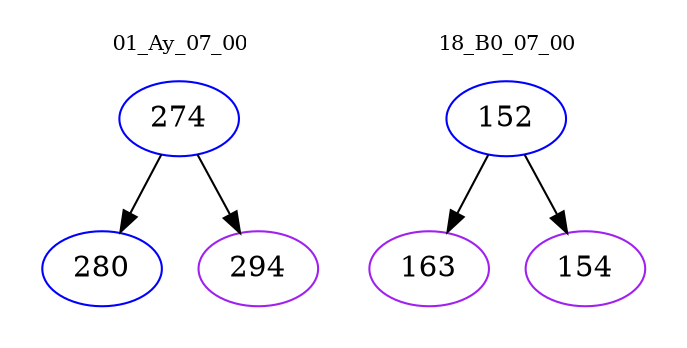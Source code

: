digraph{
subgraph cluster_0 {
color = white
label = "01_Ay_07_00";
fontsize=10;
T0_274 [label="274", color="blue"]
T0_274 -> T0_280 [color="black"]
T0_280 [label="280", color="blue"]
T0_274 -> T0_294 [color="black"]
T0_294 [label="294", color="purple"]
}
subgraph cluster_1 {
color = white
label = "18_B0_07_00";
fontsize=10;
T1_152 [label="152", color="blue"]
T1_152 -> T1_163 [color="black"]
T1_163 [label="163", color="purple"]
T1_152 -> T1_154 [color="black"]
T1_154 [label="154", color="purple"]
}
}
